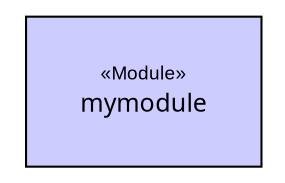 digraph G {
	fontsize = 10
	node [
		fontsize = 10
		fontname="arial"
		shape=plaintext
	]

	edge [
		fontsize = 10
	]
mymodule [label=<<table border="0" cellborder="1" cellspacing="0" cellpadding="20" port="p" bgcolor="#CCCCFF">
<tr><td>
	<table border="0" cellspacing="1" cellpadding="1">
		<tr><td> &laquo;Module&raquo; </td></tr>
		<tr><td><font face="arialbd"  point-size="12.0"> mymodule </font></td></tr>
	</table>
</td></tr>	
</table>>, fontname="arial", fontcolor="black", fontsize=9.0];
}
